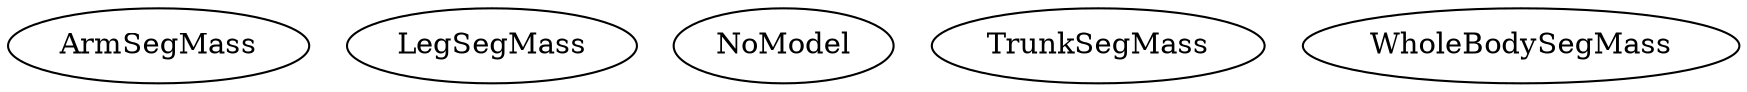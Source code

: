 /* Created by mdot for Matlab */
digraph m2html {

  ArmSegMass [URL="ArmSegMass.html"];
  LegSegMass [URL="LegSegMass.html"];
  NoModel [URL="NoModel.html"];
  TrunkSegMass [URL="TrunkSegMass.html"];
  WholeBodySegMass [URL="WholeBodySegMass.html"];
}